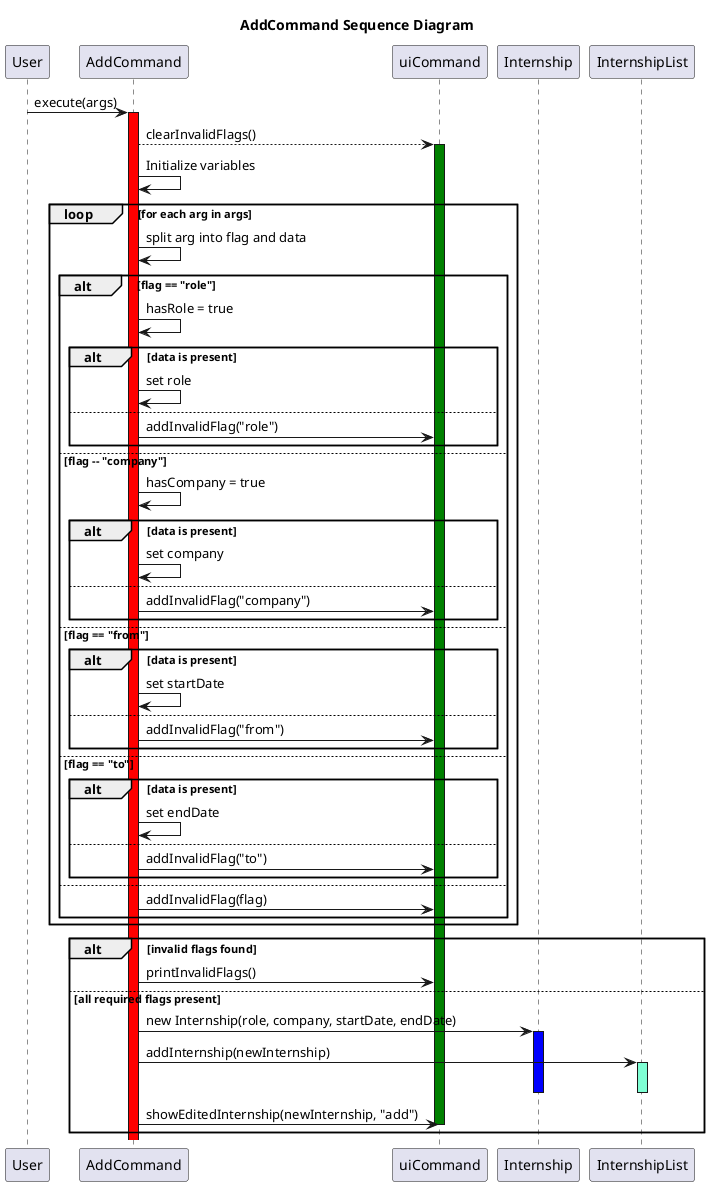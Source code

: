 @startuml
title AddCommand Sequence Diagram

participant User
participant AddCommand
participant uiCommand
participant Internship
participant InternshipList


User->AddCommand:execute(args)
activate AddCommand #red
AddCommand-->uiCommand:clearInvalidFlags()
activate uiCommand #green
AddCommand->AddCommand : Initialize variables

loop for each arg in args
  AddCommand -> AddCommand : split arg into flag and data
  alt flag == "role"
    AddCommand -> AddCommand: hasRole = true
    alt data is present
      AddCommand-> AddCommand: set role
    else
      AddCommand -> uiCommand: addInvalidFlag("role")
    end
  else flag -- "company"
    AddCommand -> AddCommand: hasCompany = true
    alt data is present
      AddCommand->AddCommand: set company
    else
      AddCommand->uiCommand: addInvalidFlag("company")
    end
  else flag == "from"
        alt data is present
            AddCommand -> AddCommand: set startDate
        else
            AddCommand -> uiCommand: addInvalidFlag("from")
        end
    else flag == "to"
        alt data is present
            AddCommand -> AddCommand: set endDate
        else
            AddCommand -> uiCommand: addInvalidFlag("to")
        end
    else
        AddCommand -> uiCommand: addInvalidFlag(flag)
    end
end

alt invalid flags found
  AddCommand->uiCommand: printInvalidFlags()
else all required flags present
  AddCommand -> Internship: new Internship(role, company, startDate, endDate)
  activate Internship #blue
  AddCommand-> InternshipList: addInternship(newInternship)
  activate InternshipList #aquamarine
  deactivate Internship
  deactivate InternshipList
  AddCommand -> uiCommand: showEditedInternship(newInternship, "add")
  deactivate uiCommand
end

@enduml